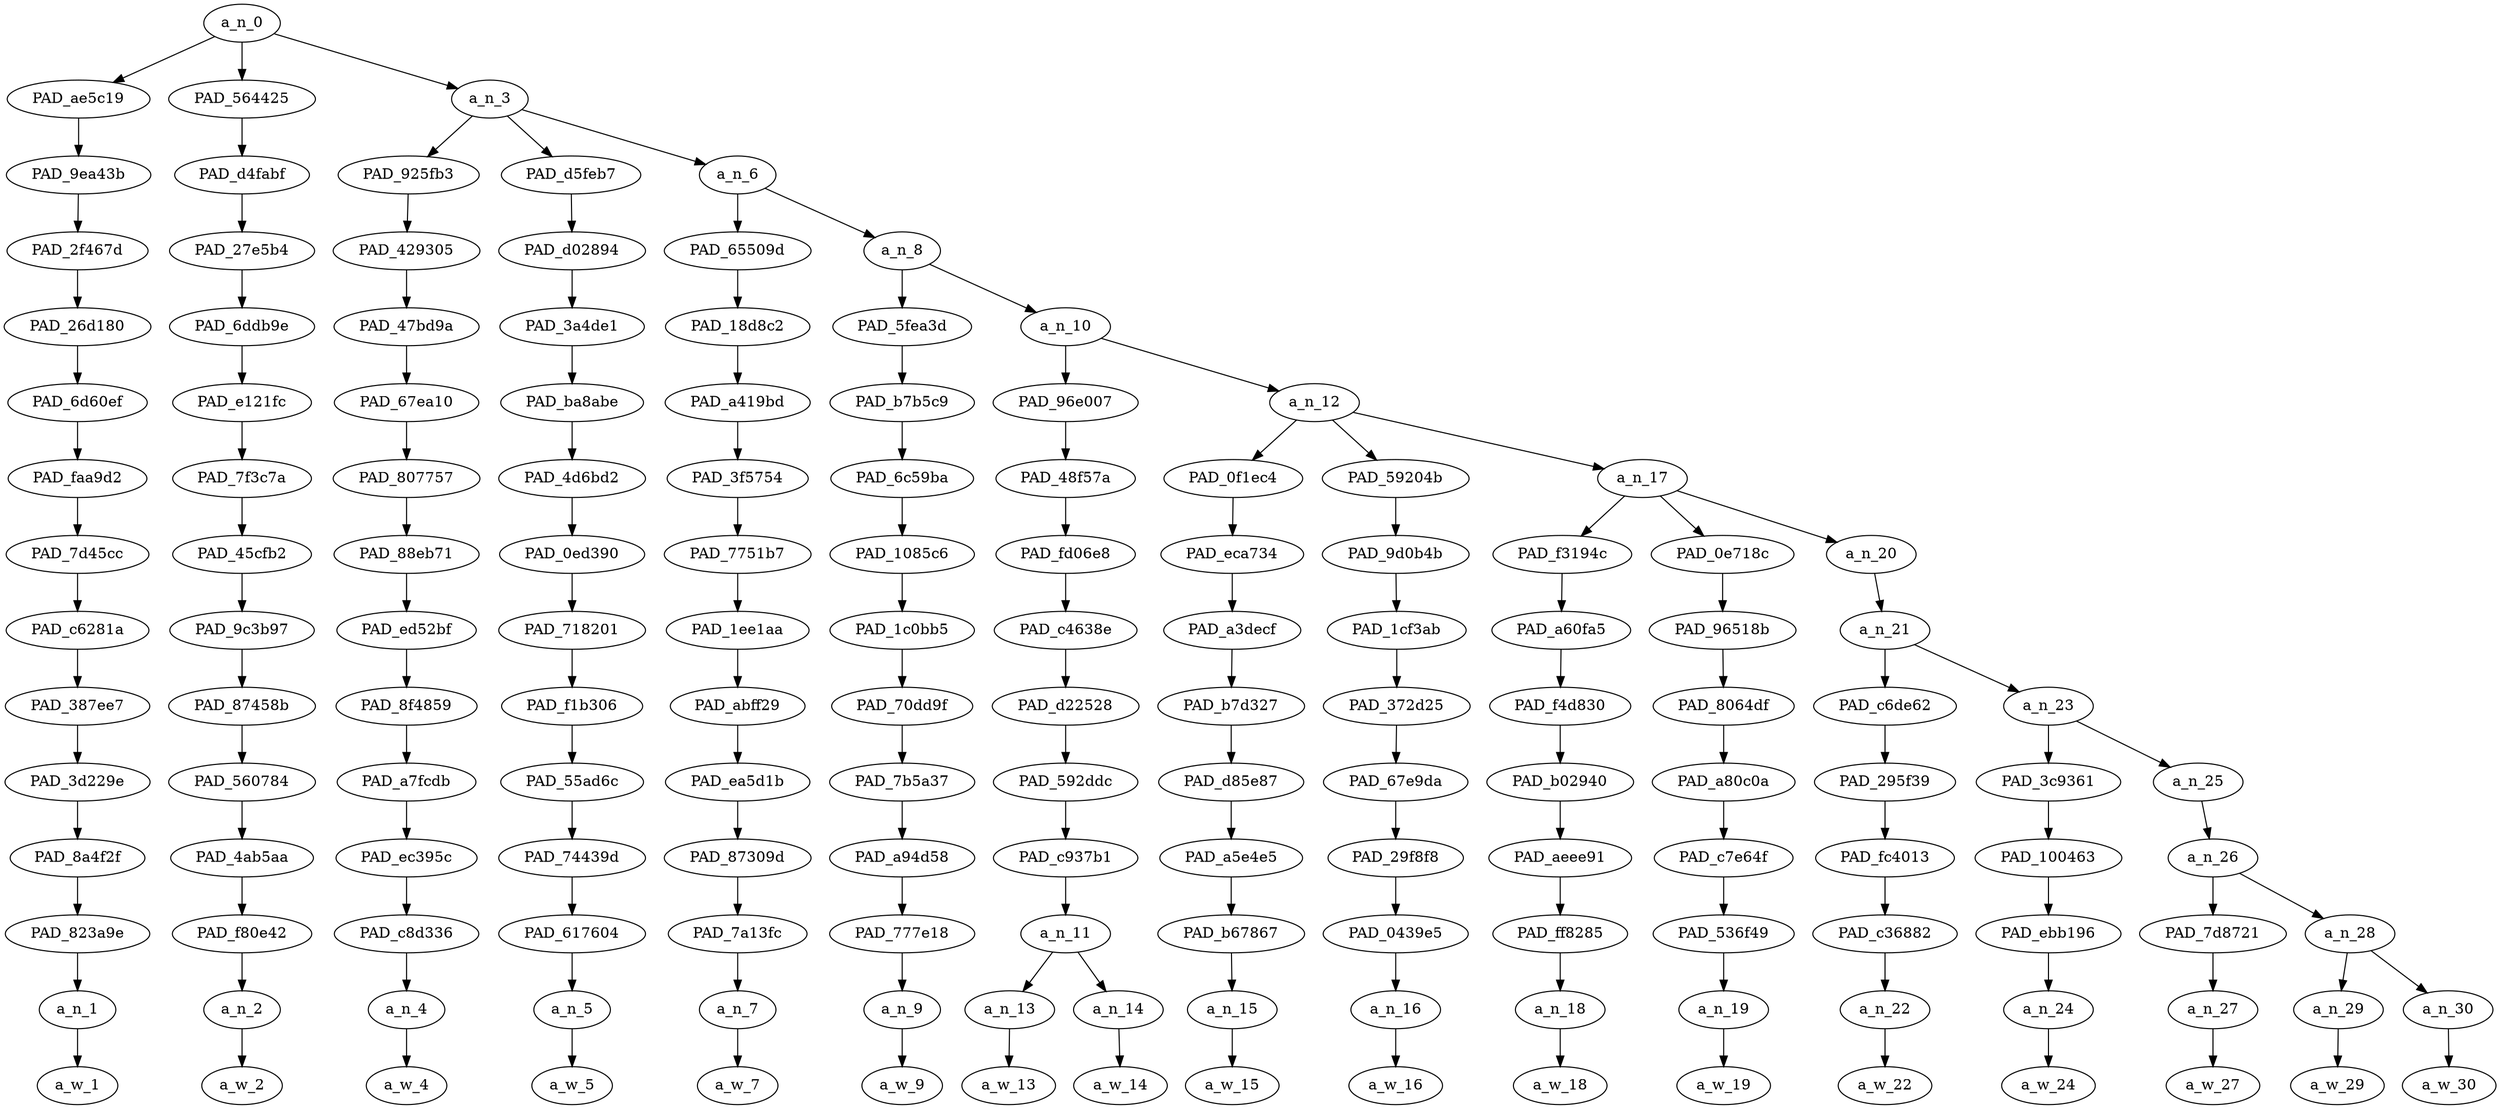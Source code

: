 strict digraph "" {
	a_n_0	[div_dir=-1,
		index=0,
		level=14,
		pos="1.4713541666666667,14!",
		text_span="[0, 1, 2, 3, 4, 5, 6, 7, 8, 9, 10, 11, 12, 13, 14, 15, 16]",
		value=0.99999999];
	PAD_ae5c19	[div_dir=-1,
		index=0,
		level=13,
		pos="0.0,13!",
		text_span="[0]",
		value=0.03286532];
	a_n_0 -> PAD_ae5c19;
	PAD_564425	[div_dir=1,
		index=1,
		level=13,
		pos="1.0,13!",
		text_span="[1]",
		value=0.02627693];
	a_n_0 -> PAD_564425;
	a_n_3	[div_dir=-1,
		index=2,
		level=13,
		pos="3.4140625,13!",
		text_span="[2, 3, 4, 5, 6, 7, 8, 9, 10, 11, 12, 13, 14, 15, 16]",
		value=0.94061488];
	a_n_0 -> a_n_3;
	PAD_9ea43b	[div_dir=-1,
		index=0,
		level=12,
		pos="0.0,12!",
		text_span="[0]",
		value=0.03286532];
	PAD_ae5c19 -> PAD_9ea43b;
	PAD_2f467d	[div_dir=-1,
		index=0,
		level=11,
		pos="0.0,11!",
		text_span="[0]",
		value=0.03286532];
	PAD_9ea43b -> PAD_2f467d;
	PAD_26d180	[div_dir=-1,
		index=0,
		level=10,
		pos="0.0,10!",
		text_span="[0]",
		value=0.03286532];
	PAD_2f467d -> PAD_26d180;
	PAD_6d60ef	[div_dir=-1,
		index=0,
		level=9,
		pos="0.0,9!",
		text_span="[0]",
		value=0.03286532];
	PAD_26d180 -> PAD_6d60ef;
	PAD_faa9d2	[div_dir=-1,
		index=0,
		level=8,
		pos="0.0,8!",
		text_span="[0]",
		value=0.03286532];
	PAD_6d60ef -> PAD_faa9d2;
	PAD_7d45cc	[div_dir=-1,
		index=0,
		level=7,
		pos="0.0,7!",
		text_span="[0]",
		value=0.03286532];
	PAD_faa9d2 -> PAD_7d45cc;
	PAD_c6281a	[div_dir=-1,
		index=0,
		level=6,
		pos="0.0,6!",
		text_span="[0]",
		value=0.03286532];
	PAD_7d45cc -> PAD_c6281a;
	PAD_387ee7	[div_dir=-1,
		index=0,
		level=5,
		pos="0.0,5!",
		text_span="[0]",
		value=0.03286532];
	PAD_c6281a -> PAD_387ee7;
	PAD_3d229e	[div_dir=-1,
		index=0,
		level=4,
		pos="0.0,4!",
		text_span="[0]",
		value=0.03286532];
	PAD_387ee7 -> PAD_3d229e;
	PAD_8a4f2f	[div_dir=-1,
		index=0,
		level=3,
		pos="0.0,3!",
		text_span="[0]",
		value=0.03286532];
	PAD_3d229e -> PAD_8a4f2f;
	PAD_823a9e	[div_dir=-1,
		index=0,
		level=2,
		pos="0.0,2!",
		text_span="[0]",
		value=0.03286532];
	PAD_8a4f2f -> PAD_823a9e;
	a_n_1	[div_dir=-1,
		index=0,
		level=1,
		pos="0.0,1!",
		text_span="[0]",
		value=0.03286532];
	PAD_823a9e -> a_n_1;
	a_w_1	[div_dir=0,
		index=0,
		level=0,
		pos="0,0!",
		text_span="[0]",
		value=i];
	a_n_1 -> a_w_1;
	PAD_d4fabf	[div_dir=1,
		index=1,
		level=12,
		pos="1.0,12!",
		text_span="[1]",
		value=0.02627693];
	PAD_564425 -> PAD_d4fabf;
	PAD_27e5b4	[div_dir=1,
		index=1,
		level=11,
		pos="1.0,11!",
		text_span="[1]",
		value=0.02627693];
	PAD_d4fabf -> PAD_27e5b4;
	PAD_6ddb9e	[div_dir=1,
		index=1,
		level=10,
		pos="1.0,10!",
		text_span="[1]",
		value=0.02627693];
	PAD_27e5b4 -> PAD_6ddb9e;
	PAD_e121fc	[div_dir=1,
		index=1,
		level=9,
		pos="1.0,9!",
		text_span="[1]",
		value=0.02627693];
	PAD_6ddb9e -> PAD_e121fc;
	PAD_7f3c7a	[div_dir=1,
		index=1,
		level=8,
		pos="1.0,8!",
		text_span="[1]",
		value=0.02627693];
	PAD_e121fc -> PAD_7f3c7a;
	PAD_45cfb2	[div_dir=1,
		index=1,
		level=7,
		pos="1.0,7!",
		text_span="[1]",
		value=0.02627693];
	PAD_7f3c7a -> PAD_45cfb2;
	PAD_9c3b97	[div_dir=1,
		index=1,
		level=6,
		pos="1.0,6!",
		text_span="[1]",
		value=0.02627693];
	PAD_45cfb2 -> PAD_9c3b97;
	PAD_87458b	[div_dir=1,
		index=1,
		level=5,
		pos="1.0,5!",
		text_span="[1]",
		value=0.02627693];
	PAD_9c3b97 -> PAD_87458b;
	PAD_560784	[div_dir=1,
		index=1,
		level=4,
		pos="1.0,4!",
		text_span="[1]",
		value=0.02627693];
	PAD_87458b -> PAD_560784;
	PAD_4ab5aa	[div_dir=1,
		index=1,
		level=3,
		pos="1.0,3!",
		text_span="[1]",
		value=0.02627693];
	PAD_560784 -> PAD_4ab5aa;
	PAD_f80e42	[div_dir=1,
		index=1,
		level=2,
		pos="1.0,2!",
		text_span="[1]",
		value=0.02627693];
	PAD_4ab5aa -> PAD_f80e42;
	a_n_2	[div_dir=1,
		index=1,
		level=1,
		pos="1.0,1!",
		text_span="[1]",
		value=0.02627693];
	PAD_f80e42 -> a_n_2;
	a_w_2	[div_dir=0,
		index=1,
		level=0,
		pos="1,0!",
		text_span="[1]",
		value=really];
	a_n_2 -> a_w_2;
	PAD_925fb3	[div_dir=-1,
		index=2,
		level=12,
		pos="2.0,12!",
		text_span="[2]",
		value=0.02197716];
	a_n_3 -> PAD_925fb3;
	PAD_d5feb7	[div_dir=1,
		index=3,
		level=12,
		pos="3.0,12!",
		text_span="[3]",
		value=0.02173289];
	a_n_3 -> PAD_d5feb7;
	a_n_6	[div_dir=-1,
		index=4,
		level=12,
		pos="5.2421875,12!",
		text_span="[4, 5, 6, 7, 8, 9, 10, 11, 12, 13, 14, 15, 16]",
		value=0.89671308];
	a_n_3 -> a_n_6;
	PAD_429305	[div_dir=-1,
		index=2,
		level=11,
		pos="2.0,11!",
		text_span="[2]",
		value=0.02197716];
	PAD_925fb3 -> PAD_429305;
	PAD_47bd9a	[div_dir=-1,
		index=2,
		level=10,
		pos="2.0,10!",
		text_span="[2]",
		value=0.02197716];
	PAD_429305 -> PAD_47bd9a;
	PAD_67ea10	[div_dir=-1,
		index=2,
		level=9,
		pos="2.0,9!",
		text_span="[2]",
		value=0.02197716];
	PAD_47bd9a -> PAD_67ea10;
	PAD_807757	[div_dir=-1,
		index=2,
		level=8,
		pos="2.0,8!",
		text_span="[2]",
		value=0.02197716];
	PAD_67ea10 -> PAD_807757;
	PAD_88eb71	[div_dir=-1,
		index=2,
		level=7,
		pos="2.0,7!",
		text_span="[2]",
		value=0.02197716];
	PAD_807757 -> PAD_88eb71;
	PAD_ed52bf	[div_dir=-1,
		index=2,
		level=6,
		pos="2.0,6!",
		text_span="[2]",
		value=0.02197716];
	PAD_88eb71 -> PAD_ed52bf;
	PAD_8f4859	[div_dir=-1,
		index=2,
		level=5,
		pos="2.0,5!",
		text_span="[2]",
		value=0.02197716];
	PAD_ed52bf -> PAD_8f4859;
	PAD_a7fcdb	[div_dir=-1,
		index=2,
		level=4,
		pos="2.0,4!",
		text_span="[2]",
		value=0.02197716];
	PAD_8f4859 -> PAD_a7fcdb;
	PAD_ec395c	[div_dir=-1,
		index=2,
		level=3,
		pos="2.0,3!",
		text_span="[2]",
		value=0.02197716];
	PAD_a7fcdb -> PAD_ec395c;
	PAD_c8d336	[div_dir=-1,
		index=2,
		level=2,
		pos="2.0,2!",
		text_span="[2]",
		value=0.02197716];
	PAD_ec395c -> PAD_c8d336;
	a_n_4	[div_dir=-1,
		index=2,
		level=1,
		pos="2.0,1!",
		text_span="[2]",
		value=0.02197716];
	PAD_c8d336 -> a_n_4;
	a_w_4	[div_dir=0,
		index=2,
		level=0,
		pos="2,0!",
		text_span="[2]",
		value=do];
	a_n_4 -> a_w_4;
	PAD_d02894	[div_dir=1,
		index=3,
		level=11,
		pos="3.0,11!",
		text_span="[3]",
		value=0.02173289];
	PAD_d5feb7 -> PAD_d02894;
	PAD_3a4de1	[div_dir=1,
		index=3,
		level=10,
		pos="3.0,10!",
		text_span="[3]",
		value=0.02173289];
	PAD_d02894 -> PAD_3a4de1;
	PAD_ba8abe	[div_dir=1,
		index=3,
		level=9,
		pos="3.0,9!",
		text_span="[3]",
		value=0.02173289];
	PAD_3a4de1 -> PAD_ba8abe;
	PAD_4d6bd2	[div_dir=1,
		index=3,
		level=8,
		pos="3.0,8!",
		text_span="[3]",
		value=0.02173289];
	PAD_ba8abe -> PAD_4d6bd2;
	PAD_0ed390	[div_dir=1,
		index=3,
		level=7,
		pos="3.0,7!",
		text_span="[3]",
		value=0.02173289];
	PAD_4d6bd2 -> PAD_0ed390;
	PAD_718201	[div_dir=1,
		index=3,
		level=6,
		pos="3.0,6!",
		text_span="[3]",
		value=0.02173289];
	PAD_0ed390 -> PAD_718201;
	PAD_f1b306	[div_dir=1,
		index=3,
		level=5,
		pos="3.0,5!",
		text_span="[3]",
		value=0.02173289];
	PAD_718201 -> PAD_f1b306;
	PAD_55ad6c	[div_dir=1,
		index=3,
		level=4,
		pos="3.0,4!",
		text_span="[3]",
		value=0.02173289];
	PAD_f1b306 -> PAD_55ad6c;
	PAD_74439d	[div_dir=1,
		index=3,
		level=3,
		pos="3.0,3!",
		text_span="[3]",
		value=0.02173289];
	PAD_55ad6c -> PAD_74439d;
	PAD_617604	[div_dir=1,
		index=3,
		level=2,
		pos="3.0,2!",
		text_span="[3]",
		value=0.02173289];
	PAD_74439d -> PAD_617604;
	a_n_5	[div_dir=1,
		index=3,
		level=1,
		pos="3.0,1!",
		text_span="[3]",
		value=0.02173289];
	PAD_617604 -> a_n_5;
	a_w_5	[div_dir=0,
		index=3,
		level=0,
		pos="3,0!",
		text_span="[3]",
		value=not];
	a_n_5 -> a_w_5;
	PAD_65509d	[div_dir=-1,
		index=4,
		level=11,
		pos="4.0,11!",
		text_span="[4]",
		value=0.03327741];
	a_n_6 -> PAD_65509d;
	a_n_8	[div_dir=-1,
		index=5,
		level=11,
		pos="6.484375,11!",
		text_span="[5, 6, 7, 8, 9, 10, 11, 12, 13, 14, 15, 16]",
		value=0.86325640];
	a_n_6 -> a_n_8;
	PAD_18d8c2	[div_dir=-1,
		index=4,
		level=10,
		pos="4.0,10!",
		text_span="[4]",
		value=0.03327741];
	PAD_65509d -> PAD_18d8c2;
	PAD_a419bd	[div_dir=-1,
		index=4,
		level=9,
		pos="4.0,9!",
		text_span="[4]",
		value=0.03327741];
	PAD_18d8c2 -> PAD_a419bd;
	PAD_3f5754	[div_dir=-1,
		index=4,
		level=8,
		pos="4.0,8!",
		text_span="[4]",
		value=0.03327741];
	PAD_a419bd -> PAD_3f5754;
	PAD_7751b7	[div_dir=-1,
		index=4,
		level=7,
		pos="4.0,7!",
		text_span="[4]",
		value=0.03327741];
	PAD_3f5754 -> PAD_7751b7;
	PAD_1ee1aa	[div_dir=-1,
		index=4,
		level=6,
		pos="4.0,6!",
		text_span="[4]",
		value=0.03327741];
	PAD_7751b7 -> PAD_1ee1aa;
	PAD_abff29	[div_dir=-1,
		index=4,
		level=5,
		pos="4.0,5!",
		text_span="[4]",
		value=0.03327741];
	PAD_1ee1aa -> PAD_abff29;
	PAD_ea5d1b	[div_dir=-1,
		index=4,
		level=4,
		pos="4.0,4!",
		text_span="[4]",
		value=0.03327741];
	PAD_abff29 -> PAD_ea5d1b;
	PAD_87309d	[div_dir=-1,
		index=4,
		level=3,
		pos="4.0,3!",
		text_span="[4]",
		value=0.03327741];
	PAD_ea5d1b -> PAD_87309d;
	PAD_7a13fc	[div_dir=-1,
		index=4,
		level=2,
		pos="4.0,2!",
		text_span="[4]",
		value=0.03327741];
	PAD_87309d -> PAD_7a13fc;
	a_n_7	[div_dir=-1,
		index=4,
		level=1,
		pos="4.0,1!",
		text_span="[4]",
		value=0.03327741];
	PAD_7a13fc -> a_n_7;
	a_w_7	[div_dir=0,
		index=4,
		level=0,
		pos="4,0!",
		text_span="[4]",
		value=understand];
	a_n_7 -> a_w_7;
	PAD_5fea3d	[div_dir=-1,
		index=5,
		level=10,
		pos="5.0,10!",
		text_span="[5]",
		value=0.03403114];
	a_n_8 -> PAD_5fea3d;
	a_n_10	[div_dir=-1,
		index=6,
		level=10,
		pos="7.96875,10!",
		text_span="[6, 7, 8, 9, 10, 11, 12, 13, 14, 15, 16]",
		value=0.82906931];
	a_n_8 -> a_n_10;
	PAD_b7b5c9	[div_dir=-1,
		index=5,
		level=9,
		pos="5.0,9!",
		text_span="[5]",
		value=0.03403114];
	PAD_5fea3d -> PAD_b7b5c9;
	PAD_6c59ba	[div_dir=-1,
		index=5,
		level=8,
		pos="5.0,8!",
		text_span="[5]",
		value=0.03403114];
	PAD_b7b5c9 -> PAD_6c59ba;
	PAD_1085c6	[div_dir=-1,
		index=5,
		level=7,
		pos="5.0,7!",
		text_span="[5]",
		value=0.03403114];
	PAD_6c59ba -> PAD_1085c6;
	PAD_1c0bb5	[div_dir=-1,
		index=5,
		level=6,
		pos="5.0,6!",
		text_span="[5]",
		value=0.03403114];
	PAD_1085c6 -> PAD_1c0bb5;
	PAD_70dd9f	[div_dir=-1,
		index=5,
		level=5,
		pos="5.0,5!",
		text_span="[5]",
		value=0.03403114];
	PAD_1c0bb5 -> PAD_70dd9f;
	PAD_7b5a37	[div_dir=-1,
		index=5,
		level=4,
		pos="5.0,4!",
		text_span="[5]",
		value=0.03403114];
	PAD_70dd9f -> PAD_7b5a37;
	PAD_a94d58	[div_dir=-1,
		index=5,
		level=3,
		pos="5.0,3!",
		text_span="[5]",
		value=0.03403114];
	PAD_7b5a37 -> PAD_a94d58;
	PAD_777e18	[div_dir=-1,
		index=5,
		level=2,
		pos="5.0,2!",
		text_span="[5]",
		value=0.03403114];
	PAD_a94d58 -> PAD_777e18;
	a_n_9	[div_dir=-1,
		index=5,
		level=1,
		pos="5.0,1!",
		text_span="[5]",
		value=0.03403114];
	PAD_777e18 -> a_n_9;
	a_w_9	[div_dir=0,
		index=5,
		level=0,
		pos="5,0!",
		text_span="[5]",
		value=why];
	a_n_9 -> a_w_9;
	PAD_96e007	[div_dir=1,
		index=6,
		level=9,
		pos="6.5,9!",
		text_span="[6, 7]",
		value=0.11193541];
	a_n_10 -> PAD_96e007;
	a_n_12	[div_dir=-1,
		index=7,
		level=9,
		pos="9.4375,9!",
		text_span="[8, 9, 10, 11, 12, 13, 14, 15, 16]",
		value=0.71697845];
	a_n_10 -> a_n_12;
	PAD_48f57a	[div_dir=1,
		index=6,
		level=8,
		pos="6.5,8!",
		text_span="[6, 7]",
		value=0.11193541];
	PAD_96e007 -> PAD_48f57a;
	PAD_fd06e8	[div_dir=1,
		index=6,
		level=7,
		pos="6.5,7!",
		text_span="[6, 7]",
		value=0.11193541];
	PAD_48f57a -> PAD_fd06e8;
	PAD_c4638e	[div_dir=1,
		index=6,
		level=6,
		pos="6.5,6!",
		text_span="[6, 7]",
		value=0.11193541];
	PAD_fd06e8 -> PAD_c4638e;
	PAD_d22528	[div_dir=1,
		index=6,
		level=5,
		pos="6.5,5!",
		text_span="[6, 7]",
		value=0.11193541];
	PAD_c4638e -> PAD_d22528;
	PAD_592ddc	[div_dir=1,
		index=6,
		level=4,
		pos="6.5,4!",
		text_span="[6, 7]",
		value=0.11193541];
	PAD_d22528 -> PAD_592ddc;
	PAD_c937b1	[div_dir=1,
		index=6,
		level=3,
		pos="6.5,3!",
		text_span="[6, 7]",
		value=0.11193541];
	PAD_592ddc -> PAD_c937b1;
	a_n_11	[div_dir=1,
		index=6,
		level=2,
		pos="6.5,2!",
		text_span="[6, 7]",
		value=0.11193541];
	PAD_c937b1 -> a_n_11;
	a_n_13	[div_dir=1,
		index=6,
		level=1,
		pos="6.0,1!",
		text_span="[6]",
		value=0.06532010];
	a_n_11 -> a_n_13;
	a_n_14	[div_dir=1,
		index=7,
		level=1,
		pos="7.0,1!",
		text_span="[7]",
		value=0.04650017];
	a_n_11 -> a_n_14;
	a_w_13	[div_dir=0,
		index=6,
		level=0,
		pos="6,0!",
		text_span="[6]",
		value=white];
	a_n_13 -> a_w_13;
	a_w_14	[div_dir=0,
		index=7,
		level=0,
		pos="7,0!",
		text_span="[7]",
		value=people];
	a_n_14 -> a_w_14;
	PAD_0f1ec4	[div_dir=-1,
		index=7,
		level=8,
		pos="8.0,8!",
		text_span="[8]",
		value=0.03354136];
	a_n_12 -> PAD_0f1ec4;
	PAD_59204b	[div_dir=1,
		index=8,
		level=8,
		pos="9.0,8!",
		text_span="[9]",
		value=0.03024393];
	a_n_12 -> PAD_59204b;
	a_n_17	[div_dir=-1,
		index=9,
		level=8,
		pos="11.3125,8!",
		text_span="[10, 11, 12, 13, 14, 15, 16]",
		value=0.65297319];
	a_n_12 -> a_n_17;
	PAD_eca734	[div_dir=-1,
		index=7,
		level=7,
		pos="8.0,7!",
		text_span="[8]",
		value=0.03354136];
	PAD_0f1ec4 -> PAD_eca734;
	PAD_a3decf	[div_dir=-1,
		index=7,
		level=6,
		pos="8.0,6!",
		text_span="[8]",
		value=0.03354136];
	PAD_eca734 -> PAD_a3decf;
	PAD_b7d327	[div_dir=-1,
		index=7,
		level=5,
		pos="8.0,5!",
		text_span="[8]",
		value=0.03354136];
	PAD_a3decf -> PAD_b7d327;
	PAD_d85e87	[div_dir=-1,
		index=7,
		level=4,
		pos="8.0,4!",
		text_span="[8]",
		value=0.03354136];
	PAD_b7d327 -> PAD_d85e87;
	PAD_a5e4e5	[div_dir=-1,
		index=7,
		level=3,
		pos="8.0,3!",
		text_span="[8]",
		value=0.03354136];
	PAD_d85e87 -> PAD_a5e4e5;
	PAD_b67867	[div_dir=-1,
		index=7,
		level=2,
		pos="8.0,2!",
		text_span="[8]",
		value=0.03354136];
	PAD_a5e4e5 -> PAD_b67867;
	a_n_15	[div_dir=-1,
		index=8,
		level=1,
		pos="8.0,1!",
		text_span="[8]",
		value=0.03354136];
	PAD_b67867 -> a_n_15;
	a_w_15	[div_dir=0,
		index=8,
		level=0,
		pos="8,0!",
		text_span="[8]",
		value=can];
	a_n_15 -> a_w_15;
	PAD_9d0b4b	[div_dir=1,
		index=8,
		level=7,
		pos="9.0,7!",
		text_span="[9]",
		value=0.03024393];
	PAD_59204b -> PAD_9d0b4b;
	PAD_1cf3ab	[div_dir=1,
		index=8,
		level=6,
		pos="9.0,6!",
		text_span="[9]",
		value=0.03024393];
	PAD_9d0b4b -> PAD_1cf3ab;
	PAD_372d25	[div_dir=1,
		index=8,
		level=5,
		pos="9.0,5!",
		text_span="[9]",
		value=0.03024393];
	PAD_1cf3ab -> PAD_372d25;
	PAD_67e9da	[div_dir=1,
		index=8,
		level=4,
		pos="9.0,4!",
		text_span="[9]",
		value=0.03024393];
	PAD_372d25 -> PAD_67e9da;
	PAD_29f8f8	[div_dir=1,
		index=8,
		level=3,
		pos="9.0,3!",
		text_span="[9]",
		value=0.03024393];
	PAD_67e9da -> PAD_29f8f8;
	PAD_0439e5	[div_dir=1,
		index=8,
		level=2,
		pos="9.0,2!",
		text_span="[9]",
		value=0.03024393];
	PAD_29f8f8 -> PAD_0439e5;
	a_n_16	[div_dir=1,
		index=9,
		level=1,
		pos="9.0,1!",
		text_span="[9]",
		value=0.03024393];
	PAD_0439e5 -> a_n_16;
	a_w_16	[div_dir=0,
		index=9,
		level=0,
		pos="9,0!",
		text_span="[9]",
		value=not1];
	a_n_16 -> a_w_16;
	PAD_f3194c	[div_dir=1,
		index=9,
		level=7,
		pos="10.0,7!",
		text_span="[10]",
		value=0.06490983];
	a_n_17 -> PAD_f3194c;
	PAD_0e718c	[div_dir=-1,
		index=10,
		level=7,
		pos="11.0,7!",
		text_span="[11]",
		value=0.32346073];
	a_n_17 -> PAD_0e718c;
	a_n_20	[div_dir=-1,
		index=11,
		level=7,
		pos="12.9375,7!",
		text_span="[12, 13, 14, 15, 16]",
		value=0.26432040];
	a_n_17 -> a_n_20;
	PAD_a60fa5	[div_dir=1,
		index=9,
		level=6,
		pos="10.0,6!",
		text_span="[10]",
		value=0.06490983];
	PAD_f3194c -> PAD_a60fa5;
	PAD_f4d830	[div_dir=1,
		index=9,
		level=5,
		pos="10.0,5!",
		text_span="[10]",
		value=0.06490983];
	PAD_a60fa5 -> PAD_f4d830;
	PAD_b02940	[div_dir=1,
		index=9,
		level=4,
		pos="10.0,4!",
		text_span="[10]",
		value=0.06490983];
	PAD_f4d830 -> PAD_b02940;
	PAD_aeee91	[div_dir=1,
		index=9,
		level=3,
		pos="10.0,3!",
		text_span="[10]",
		value=0.06490983];
	PAD_b02940 -> PAD_aeee91;
	PAD_ff8285	[div_dir=1,
		index=9,
		level=2,
		pos="10.0,2!",
		text_span="[10]",
		value=0.06490983];
	PAD_aeee91 -> PAD_ff8285;
	a_n_18	[div_dir=1,
		index=10,
		level=1,
		pos="10.0,1!",
		text_span="[10]",
		value=0.06490983];
	PAD_ff8285 -> a_n_18;
	a_w_18	[div_dir=0,
		index=10,
		level=0,
		pos="10,0!",
		text_span="[10]",
		value=say];
	a_n_18 -> a_w_18;
	PAD_96518b	[div_dir=-1,
		index=10,
		level=6,
		pos="11.0,6!",
		text_span="[11]",
		value=0.32346073];
	PAD_0e718c -> PAD_96518b;
	PAD_8064df	[div_dir=-1,
		index=10,
		level=5,
		pos="11.0,5!",
		text_span="[11]",
		value=0.32346073];
	PAD_96518b -> PAD_8064df;
	PAD_a80c0a	[div_dir=-1,
		index=10,
		level=4,
		pos="11.0,4!",
		text_span="[11]",
		value=0.32346073];
	PAD_8064df -> PAD_a80c0a;
	PAD_c7e64f	[div_dir=-1,
		index=10,
		level=3,
		pos="11.0,3!",
		text_span="[11]",
		value=0.32346073];
	PAD_a80c0a -> PAD_c7e64f;
	PAD_536f49	[div_dir=-1,
		index=10,
		level=2,
		pos="11.0,2!",
		text_span="[11]",
		value=0.32346073];
	PAD_c7e64f -> PAD_536f49;
	a_n_19	[div_dir=-1,
		index=11,
		level=1,
		pos="11.0,1!",
		text_span="[11]",
		value=0.32346073];
	PAD_536f49 -> a_n_19;
	a_w_19	[div_dir=0,
		index=11,
		level=0,
		pos="11,0!",
		text_span="[11]",
		value=nigger];
	a_n_19 -> a_w_19;
	a_n_21	[div_dir=-1,
		index=11,
		level=6,
		pos="12.9375,6!",
		text_span="[12, 13, 14, 15, 16]",
		value=0.26421662];
	a_n_20 -> a_n_21;
	PAD_c6de62	[div_dir=1,
		index=11,
		level=5,
		pos="12.0,5!",
		text_span="[12]",
		value=0.04481745];
	a_n_21 -> PAD_c6de62;
	a_n_23	[div_dir=-1,
		index=12,
		level=5,
		pos="13.875,5!",
		text_span="[13, 14, 15, 16]",
		value=0.21929539];
	a_n_21 -> a_n_23;
	PAD_295f39	[div_dir=1,
		index=11,
		level=4,
		pos="12.0,4!",
		text_span="[12]",
		value=0.04481745];
	PAD_c6de62 -> PAD_295f39;
	PAD_fc4013	[div_dir=1,
		index=11,
		level=3,
		pos="12.0,3!",
		text_span="[12]",
		value=0.04481745];
	PAD_295f39 -> PAD_fc4013;
	PAD_c36882	[div_dir=1,
		index=11,
		level=2,
		pos="12.0,2!",
		text_span="[12]",
		value=0.04481745];
	PAD_fc4013 -> PAD_c36882;
	a_n_22	[div_dir=1,
		index=12,
		level=1,
		pos="12.0,1!",
		text_span="[12]",
		value=0.04481745];
	PAD_c36882 -> a_n_22;
	a_w_22	[div_dir=0,
		index=12,
		level=0,
		pos="12,0!",
		text_span="[12]",
		value=i1];
	a_n_22 -> a_w_22;
	PAD_3c9361	[div_dir=-1,
		index=12,
		level=4,
		pos="13.0,4!",
		text_span="[13]",
		value=0.03949287];
	a_n_23 -> PAD_3c9361;
	a_n_25	[div_dir=-1,
		index=13,
		level=4,
		pos="14.75,4!",
		text_span="[14, 15, 16]",
		value=0.17968464];
	a_n_23 -> a_n_25;
	PAD_100463	[div_dir=-1,
		index=12,
		level=3,
		pos="13.0,3!",
		text_span="[13]",
		value=0.03949287];
	PAD_3c9361 -> PAD_100463;
	PAD_ebb196	[div_dir=-1,
		index=12,
		level=2,
		pos="13.0,2!",
		text_span="[13]",
		value=0.03949287];
	PAD_100463 -> PAD_ebb196;
	a_n_24	[div_dir=-1,
		index=13,
		level=1,
		pos="13.0,1!",
		text_span="[13]",
		value=0.03949287];
	PAD_ebb196 -> a_n_24;
	a_w_24	[div_dir=0,
		index=13,
		level=0,
		pos="13,0!",
		text_span="[13]",
		value=mean];
	a_n_24 -> a_w_24;
	a_n_26	[div_dir=-1,
		index=13,
		level=3,
		pos="14.75,3!",
		text_span="[14, 15, 16]",
		value=0.17961176];
	a_n_25 -> a_n_26;
	PAD_7d8721	[div_dir=-1,
		index=13,
		level=2,
		pos="14.0,2!",
		text_span="[14]",
		value=0.03364488];
	a_n_26 -> PAD_7d8721;
	a_n_28	[div_dir=-1,
		index=14,
		level=2,
		pos="15.5,2!",
		text_span="[15, 16]",
		value=0.14589400];
	a_n_26 -> a_n_28;
	a_n_27	[div_dir=-1,
		index=14,
		level=1,
		pos="14.0,1!",
		text_span="[14]",
		value=0.03364488];
	PAD_7d8721 -> a_n_27;
	a_w_27	[div_dir=0,
		index=14,
		level=0,
		pos="14,0!",
		text_span="[14]",
		value=we];
	a_n_27 -> a_w_27;
	a_n_29	[div_dir=-1,
		index=15,
		level=1,
		pos="15.0,1!",
		text_span="[15]",
		value=0.08471635];
	a_n_28 -> a_n_29;
	a_n_30	[div_dir=1,
		index=16,
		level=1,
		pos="16.0,1!",
		text_span="[16]",
		value=0.06117194];
	a_n_28 -> a_n_30;
	a_w_29	[div_dir=0,
		index=15,
		level=0,
		pos="15,0!",
		text_span="[15]",
		value=invented];
	a_n_29 -> a_w_29;
	a_w_30	[div_dir=0,
		index=16,
		level=0,
		pos="16,0!",
		text_span="[16]",
		value=it];
	a_n_30 -> a_w_30;
}
